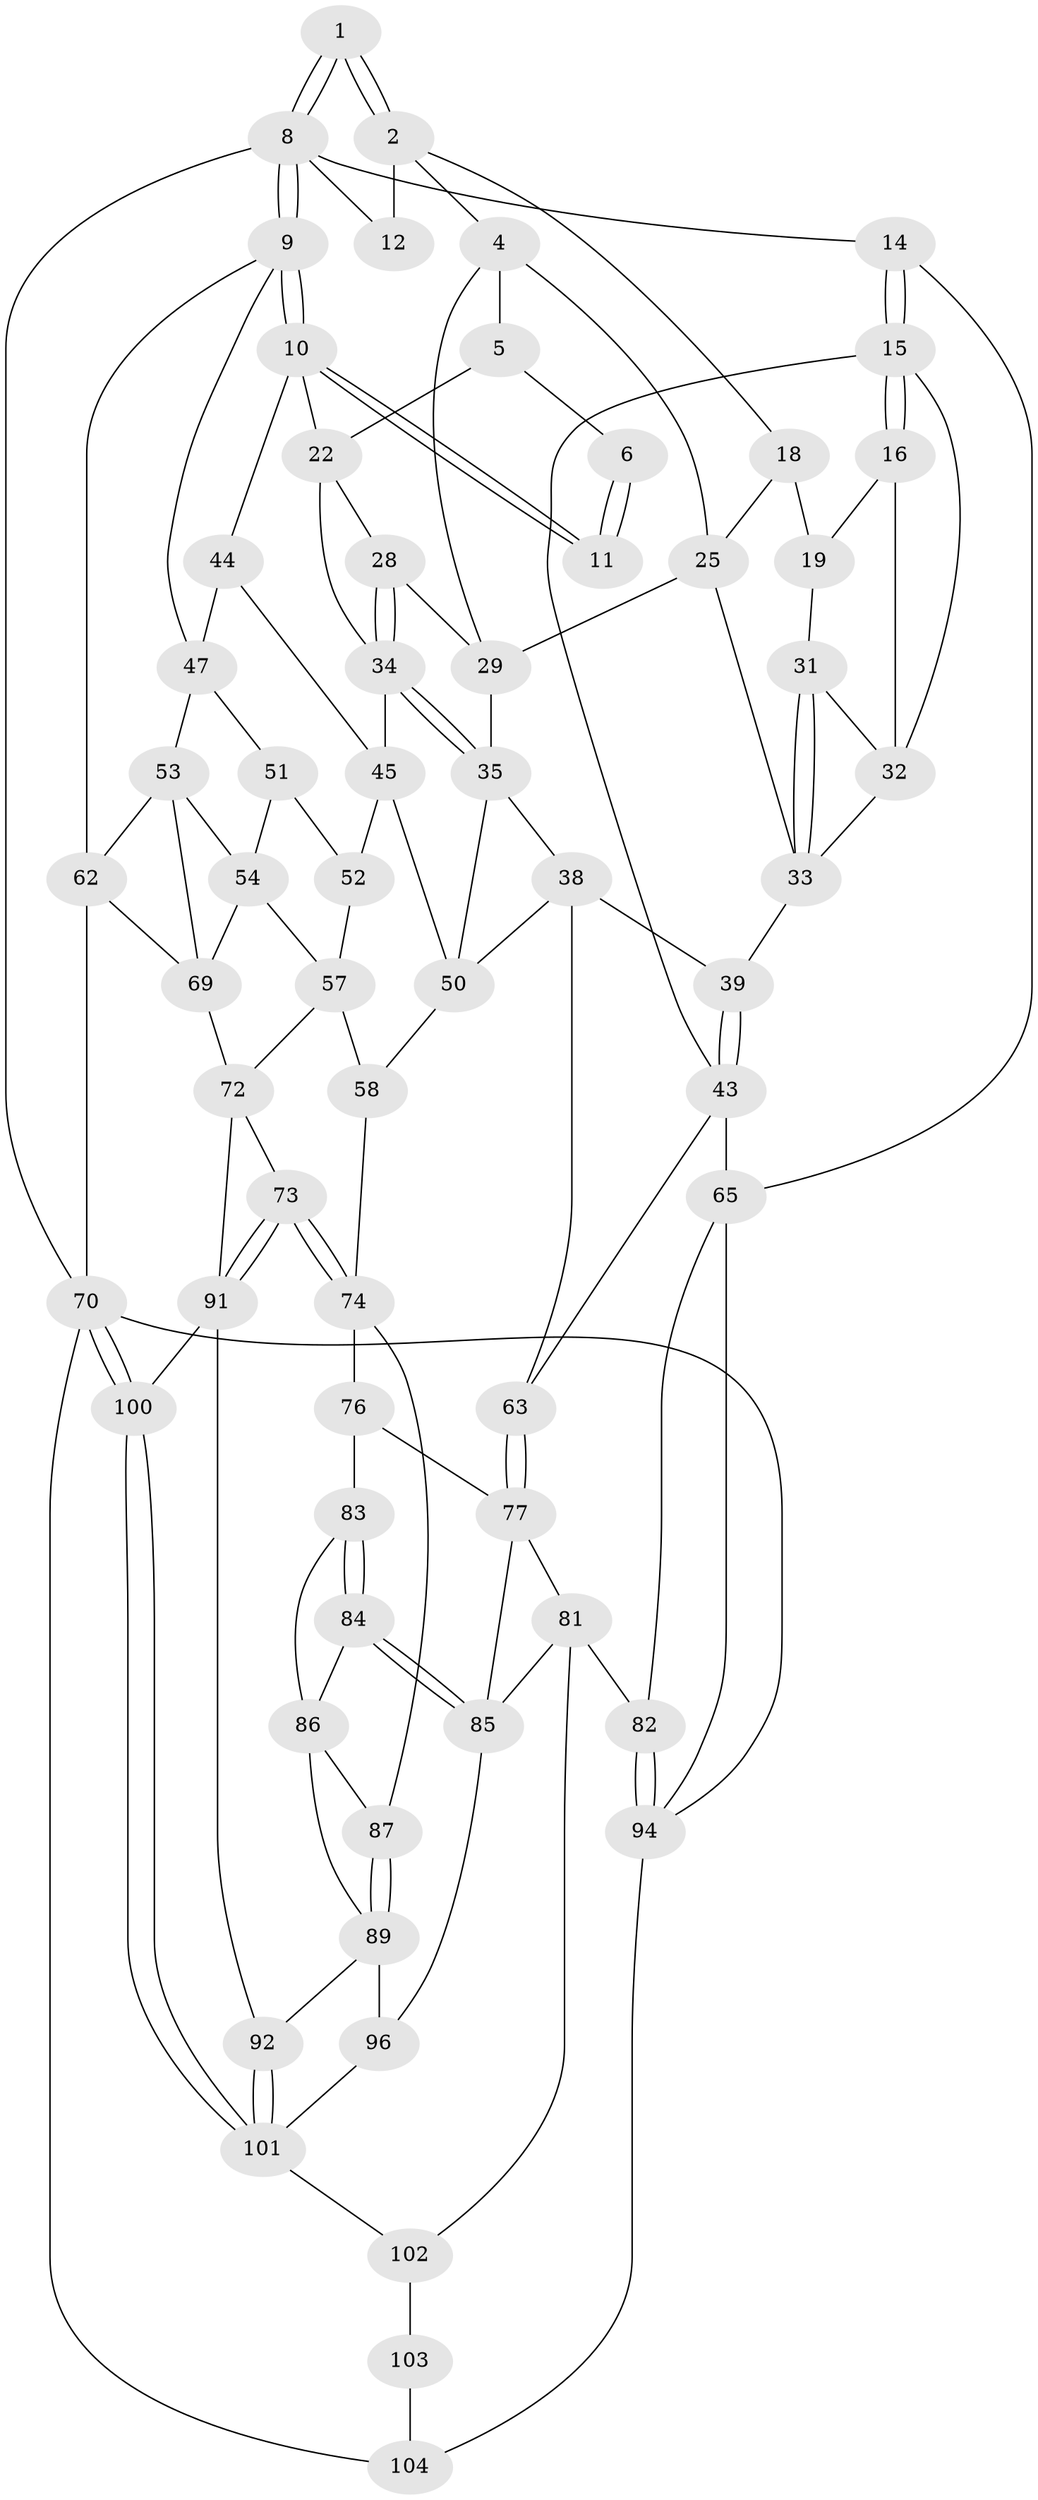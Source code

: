 // original degree distribution, {4: 0.2222222222222222, 5: 0.5277777777777778, 3: 0.027777777777777776, 6: 0.2222222222222222}
// Generated by graph-tools (version 1.1) at 2025/42/03/06/25 10:42:33]
// undirected, 64 vertices, 134 edges
graph export_dot {
graph [start="1"]
  node [color=gray90,style=filled];
  1 [pos="+0.8783708824425221+0"];
  2 [pos="+0.3975158716074414+0",super="+3"];
  4 [pos="+0.4171669719048704+0",super="+24"];
  5 [pos="+0.5907341056678395+0.06594547070779298"];
  6 [pos="+0.6348643572987916+0.07281553760363398",super="+7"];
  8 [pos="+1+0",super="+13"];
  9 [pos="+1+0.22380059371485722",super="+46"];
  10 [pos="+0.7814619302123197+0.14348306765082453",super="+21"];
  11 [pos="+0.7791851174966627+0.13857117493183574"];
  12 [pos="+0.3112206753504191+0"];
  14 [pos="+0+0.22618008507301574"];
  15 [pos="+0+0.2256381940786678",super="+42"];
  16 [pos="+0.0270859924533331+0.1781101886608288",super="+17"];
  18 [pos="+0.29328514892389207+0.08975106201625173",super="+27"];
  19 [pos="+0.23645742678392848+0.16402139637032087",super="+20"];
  22 [pos="+0.6167899080995036+0.2165020654515045",super="+23"];
  25 [pos="+0.3664645198360511+0.15897778646689786",super="+26"];
  28 [pos="+0.5076202655339772+0.19916202156494242"];
  29 [pos="+0.43404912315217736+0.010282621874682894",super="+30"];
  31 [pos="+0.18301696368429957+0.19003761612352862"];
  32 [pos="+0.1569932422641681+0.21180134140414233",super="+41"];
  33 [pos="+0.3060624066267848+0.23059990470913183",super="+40"];
  34 [pos="+0.45726088368776313+0.27913839847145727",super="+36"];
  35 [pos="+0.44994572797182547+0.28156300635497744",super="+37"];
  38 [pos="+0.37829818760276696+0.34588884200698194",super="+60"];
  39 [pos="+0.3675086678114894+0.34725892064901115"];
  43 [pos="+0.24037577498350146+0.45005310676696736",super="+64"];
  44 [pos="+0.7137061636518885+0.2528429634131371"];
  45 [pos="+0.5734335872335726+0.34058918352523154",super="+49"];
  47 [pos="+0.746944640481518+0.33456488959808406",super="+48"];
  50 [pos="+0.5012276975369706+0.4034485228979249",super="+59"];
  51 [pos="+0.7240583305916097+0.34508941978531127",super="+55"];
  52 [pos="+0.5903464048881616+0.3782222981729131",super="+56"];
  53 [pos="+0.7674371870928853+0.3965353921431427",super="+61"];
  54 [pos="+0.7653721339130461+0.5408126383194561",super="+67"];
  57 [pos="+0.549462661205216+0.5436926953026482",super="+68"];
  58 [pos="+0.5437587185737002+0.5469138889816636"];
  62 [pos="+1+0.38736728913958723",super="+71"];
  63 [pos="+0.4475520413055739+0.5950789586794125"];
  65 [pos="+0.12269855580775624+0.5782750496075874",super="+66"];
  69 [pos="+0.9181322856467858+0.5375898414408313",super="+78"];
  70 [pos="+1+1",super="+99"];
  72 [pos="+0.7695440359437504+0.668473814659215",super="+79"];
  73 [pos="+0.7239128222621102+0.7066981746534288"];
  74 [pos="+0.6786013798016638+0.7098670246659762",super="+75"];
  76 [pos="+0.5052122511583549+0.6744319021404733"];
  77 [pos="+0.44550531834811985+0.6237506193082141",super="+80"];
  81 [pos="+0.286332584132743+0.7926476456882323",super="+98"];
  82 [pos="+0.20515201985740428+0.7099134933951025"];
  83 [pos="+0.5338663139092366+0.7291457593893012"];
  84 [pos="+0.46635897353022165+0.7910819516546674"];
  85 [pos="+0.4147228924161315+0.7777773793695792",super="+97"];
  86 [pos="+0.548609970575159+0.7424769968261307",super="+88"];
  87 [pos="+0.618382001256409+0.7606730173480825"];
  89 [pos="+0.5747684486238135+0.8766989721325363",super="+90"];
  91 [pos="+0.739867104879998+0.8353722843474143",super="+93"];
  92 [pos="+0.7240735458740293+0.8532626172448718"];
  94 [pos="+0.03846318384198128+0.8707984732211723",super="+95"];
  96 [pos="+0.5374101977951693+1"];
  100 [pos="+0.8723796356725223+1"];
  101 [pos="+0.6819180590968953+1",super="+105"];
  102 [pos="+0.27419588461704203+0.8393649752888241",super="+106"];
  103 [pos="+0.13869224215075238+0.918005234053702",super="+108"];
  104 [pos="+0.08312916036636904+0.8976727004616568",super="+107"];
  1 -- 2;
  1 -- 2;
  1 -- 8;
  1 -- 8;
  2 -- 12;
  2 -- 18;
  2 -- 4;
  4 -- 5;
  4 -- 25;
  4 -- 29;
  5 -- 6;
  5 -- 22;
  6 -- 11 [weight=2];
  6 -- 11;
  8 -- 9;
  8 -- 9;
  8 -- 70 [weight=2];
  8 -- 12;
  8 -- 14;
  9 -- 10;
  9 -- 10;
  9 -- 62;
  9 -- 47;
  10 -- 11;
  10 -- 11;
  10 -- 44;
  10 -- 22;
  14 -- 15;
  14 -- 15;
  14 -- 65;
  15 -- 16;
  15 -- 16;
  15 -- 32;
  15 -- 43;
  16 -- 32;
  16 -- 19;
  18 -- 19 [weight=2];
  18 -- 25;
  19 -- 31;
  22 -- 28;
  22 -- 34;
  25 -- 33;
  25 -- 29;
  28 -- 29;
  28 -- 34;
  28 -- 34;
  29 -- 35;
  31 -- 32;
  31 -- 33;
  31 -- 33;
  32 -- 33;
  33 -- 39;
  34 -- 35;
  34 -- 35;
  34 -- 45;
  35 -- 50;
  35 -- 38;
  38 -- 39;
  38 -- 63;
  38 -- 50;
  39 -- 43;
  39 -- 43;
  43 -- 65;
  43 -- 63;
  44 -- 45;
  44 -- 47;
  45 -- 50;
  45 -- 52;
  47 -- 53;
  47 -- 51;
  50 -- 58;
  51 -- 52 [weight=2];
  51 -- 54;
  52 -- 57;
  53 -- 54;
  53 -- 69;
  53 -- 62;
  54 -- 57;
  54 -- 69;
  57 -- 58;
  57 -- 72;
  58 -- 74;
  62 -- 70;
  62 -- 69;
  63 -- 77;
  63 -- 77;
  65 -- 82;
  65 -- 94;
  69 -- 72;
  70 -- 100;
  70 -- 100;
  70 -- 94;
  70 -- 104;
  72 -- 73;
  72 -- 91;
  73 -- 74;
  73 -- 74;
  73 -- 91;
  73 -- 91;
  74 -- 87;
  74 -- 76;
  76 -- 77;
  76 -- 83;
  77 -- 81;
  77 -- 85;
  81 -- 82;
  81 -- 102;
  81 -- 85;
  82 -- 94;
  82 -- 94;
  83 -- 84;
  83 -- 84;
  83 -- 86;
  84 -- 85;
  84 -- 85;
  84 -- 86;
  85 -- 96;
  86 -- 87;
  86 -- 89;
  87 -- 89;
  87 -- 89;
  89 -- 92;
  89 -- 96;
  91 -- 92;
  91 -- 100;
  92 -- 101;
  92 -- 101;
  94 -- 104;
  96 -- 101;
  100 -- 101;
  100 -- 101;
  101 -- 102;
  102 -- 103 [weight=2];
  103 -- 104 [weight=2];
}
